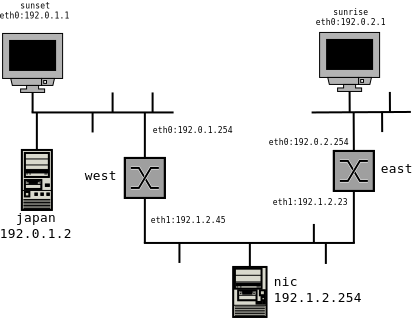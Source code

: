 <?xml version="1.0"?>
<dia:diagram xmlns:dia="http://www.lysator.liu.se/~alla/dia/">
  <dia:layer name="Background" visible="true">
    <dia:object type="Standard - Text" version="0" id="O0">
      <dia:attribute name="obj_pos">
        <dia:point val="2.217,0.85"/>
      </dia:attribute>
      <dia:attribute name="obj_bb">
        <dia:rectangle val="-0.004,0.478;4.438,1.478"/>
      </dia:attribute>
      <dia:attribute name="text">
        <dia:composite type="text">
          <dia:attribute name="string">
            <dia:string>#sunset
eth0:192.0.1.1#</dia:string>
          </dia:attribute>
          <dia:attribute name="font">
            <dia:font name="Courier"/>
          </dia:attribute>
          <dia:attribute name="height">
            <dia:real val="0.5"/>
          </dia:attribute>
          <dia:attribute name="pos">
            <dia:point val="2.217,0.85"/>
          </dia:attribute>
          <dia:attribute name="color">
            <dia:color val="#000000"/>
          </dia:attribute>
          <dia:attribute name="alignment">
            <dia:enum val="1"/>
          </dia:attribute>
        </dia:composite>
      </dia:attribute>
    </dia:object>
    <dia:object type="Network - General Monitor (With Stand)" version="0" id="O1">
      <dia:attribute name="obj_pos">
        <dia:point val="17.967,5"/>
      </dia:attribute>
      <dia:attribute name="obj_bb">
        <dia:rectangle val="-3.284e+195,-3.284e+195;3.284e+195,3.284e+195"/>
      </dia:attribute>
      <dia:attribute name="elem_corner">
        <dia:point val="16.467,2.05"/>
      </dia:attribute>
      <dia:attribute name="elem_width">
        <dia:real val="3"/>
      </dia:attribute>
      <dia:attribute name="elem_height">
        <dia:real val="2.95"/>
      </dia:attribute>
      <dia:attribute name="magnify">
        <dia:real val="1"/>
      </dia:attribute>
      <dia:attribute name="text">
        <dia:composite type="text">
          <dia:attribute name="string">
            <dia:string>##</dia:string>
          </dia:attribute>
          <dia:attribute name="font">
            <dia:font name="Courier"/>
          </dia:attribute>
          <dia:attribute name="height">
            <dia:real val="1"/>
          </dia:attribute>
          <dia:attribute name="pos">
            <dia:point val="17.967,5.843"/>
          </dia:attribute>
          <dia:attribute name="color">
            <dia:color val="#000000"/>
          </dia:attribute>
          <dia:attribute name="alignment">
            <dia:enum val="1"/>
          </dia:attribute>
        </dia:composite>
      </dia:attribute>
    </dia:object>
    <dia:object type="Network - General Monitor (With Stand)" version="0" id="O2">
      <dia:attribute name="obj_pos">
        <dia:point val="2.117,5.05"/>
      </dia:attribute>
      <dia:attribute name="obj_bb">
        <dia:rectangle val="0.577,2.06;3.657,6.15"/>
      </dia:attribute>
      <dia:attribute name="elem_corner">
        <dia:point val="0.617,2.1"/>
      </dia:attribute>
      <dia:attribute name="elem_width">
        <dia:real val="3"/>
      </dia:attribute>
      <dia:attribute name="elem_height">
        <dia:real val="2.95"/>
      </dia:attribute>
      <dia:attribute name="magnify">
        <dia:real val="1"/>
      </dia:attribute>
      <dia:attribute name="text">
        <dia:composite type="text">
          <dia:attribute name="string">
            <dia:string>##</dia:string>
          </dia:attribute>
          <dia:attribute name="font">
            <dia:font name="Courier"/>
          </dia:attribute>
          <dia:attribute name="height">
            <dia:real val="1"/>
          </dia:attribute>
          <dia:attribute name="pos">
            <dia:point val="2.117,5.893"/>
          </dia:attribute>
          <dia:attribute name="color">
            <dia:color val="#000000"/>
          </dia:attribute>
          <dia:attribute name="alignment">
            <dia:enum val="1"/>
          </dia:attribute>
        </dia:composite>
      </dia:attribute>
    </dia:object>
    <dia:object type="Network - Bus" version="0" id="O3">
      <dia:attribute name="obj_pos">
        <dia:point val="8.78,12.575"/>
      </dia:attribute>
      <dia:attribute name="obj_bb">
        <dia:rectangle val="7.68,9.975;18.23,13.775"/>
      </dia:attribute>
      <dia:attribute name="conn_endpoints">
        <dia:point val="8.78,12.575"/>
        <dia:point val="13.53,12.575"/>
      </dia:attribute>
      <dia:attribute name="bus_handles">
        <dia:point val="9.459,13.575"/>
        <dia:point val="7.73,10.325"/>
        <dia:point val="16.78,13.625"/>
        <dia:point val="16.18,11.625"/>
        <dia:point val="12.98,13.775"/>
        <dia:point val="18.18,9.975"/>
      </dia:attribute>
      <dia:connections>
        <dia:connection handle="3" to="O18" connection="2"/>
        <dia:connection handle="6" to="O14" connection="6"/>
        <dia:connection handle="7" to="O19" connection="2"/>
      </dia:connections>
    </dia:object>
    <dia:object type="Network - Bus" version="0" id="O4">
      <dia:attribute name="obj_pos">
        <dia:point val="2.117,6.05"/>
      </dia:attribute>
      <dia:attribute name="obj_bb">
        <dia:rectangle val="2.067,5.05;9.167,8.325"/>
      </dia:attribute>
      <dia:attribute name="conn_endpoints">
        <dia:point val="2.117,6.05"/>
        <dia:point val="9.117,6.05"/>
      </dia:attribute>
      <dia:attribute name="bus_handles">
        <dia:point val="2.33,7.925"/>
        <dia:point val="2.117,5.05"/>
        <dia:point val="5.117,7.05"/>
        <dia:point val="6.117,5.05"/>
        <dia:point val="7.73,8.325"/>
        <dia:point val="8.117,5.05"/>
      </dia:attribute>
      <dia:connections>
        <dia:connection handle="2" to="O16" connection="6"/>
        <dia:connection handle="3" to="O2" connection="0"/>
        <dia:connection handle="6" to="O18" connection="1"/>
      </dia:connections>
    </dia:object>
    <dia:object type="Network - Bus" version="0" id="O5">
      <dia:attribute name="obj_pos">
        <dia:point val="16.117,6.05"/>
      </dia:attribute>
      <dia:attribute name="obj_bb">
        <dia:rectangle val="16.067,5;21.03,7.975"/>
      </dia:attribute>
      <dia:attribute name="conn_endpoints">
        <dia:point val="16.117,6.05"/>
        <dia:point val="20.98,6.025"/>
      </dia:attribute>
      <dia:attribute name="bus_handles">
        <dia:point val="18.18,7.975"/>
        <dia:point val="17.967,5"/>
        <dia:point val="19.98,5.025"/>
        <dia:point val="19.596,7.032"/>
      </dia:attribute>
      <dia:connections>
        <dia:connection handle="2" to="O19" connection="1"/>
        <dia:connection handle="3" to="O1" connection="0"/>
      </dia:connections>
    </dia:object>
    <dia:object type="Standard - Text" version="0" id="O6">
      <dia:attribute name="obj_pos">
        <dia:point val="5.53,9.425"/>
      </dia:attribute>
      <dia:attribute name="obj_bb">
        <dia:rectangle val="4.46,8.83;6.6,9.63"/>
      </dia:attribute>
      <dia:attribute name="text">
        <dia:composite type="text">
          <dia:attribute name="string">
            <dia:string>#west#</dia:string>
          </dia:attribute>
          <dia:attribute name="font">
            <dia:font name="Courier"/>
          </dia:attribute>
          <dia:attribute name="height">
            <dia:real val="0.8"/>
          </dia:attribute>
          <dia:attribute name="pos">
            <dia:point val="5.53,9.425"/>
          </dia:attribute>
          <dia:attribute name="color">
            <dia:color val="#000000"/>
          </dia:attribute>
          <dia:attribute name="alignment">
            <dia:enum val="1"/>
          </dia:attribute>
        </dia:composite>
      </dia:attribute>
    </dia:object>
    <dia:object type="Standard - Text" version="0" id="O7">
      <dia:attribute name="obj_pos">
        <dia:point val="7.117,7.25"/>
      </dia:attribute>
      <dia:attribute name="obj_bb">
        <dia:rectangle val="7.067,6.655;7.117,7.455"/>
      </dia:attribute>
      <dia:attribute name="text">
        <dia:composite type="text">
          <dia:attribute name="string">
            <dia:string>##</dia:string>
          </dia:attribute>
          <dia:attribute name="font">
            <dia:font name="Courier"/>
          </dia:attribute>
          <dia:attribute name="height">
            <dia:real val="0.8"/>
          </dia:attribute>
          <dia:attribute name="pos">
            <dia:point val="7.117,7.25"/>
          </dia:attribute>
          <dia:attribute name="color">
            <dia:color val="#000000"/>
          </dia:attribute>
          <dia:attribute name="alignment">
            <dia:enum val="1"/>
          </dia:attribute>
        </dia:composite>
      </dia:attribute>
    </dia:object>
    <dia:object type="Standard - Text" version="0" id="O8">
      <dia:attribute name="obj_pos">
        <dia:point val="8.13,7.075"/>
      </dia:attribute>
      <dia:attribute name="obj_bb">
        <dia:rectangle val="8.13,6.703;13.178,7.203"/>
      </dia:attribute>
      <dia:attribute name="text">
        <dia:composite type="text">
          <dia:attribute name="string">
            <dia:string>#eth0:192.0.1.254#</dia:string>
          </dia:attribute>
          <dia:attribute name="font">
            <dia:font name="Courier"/>
          </dia:attribute>
          <dia:attribute name="height">
            <dia:real val="0.5"/>
          </dia:attribute>
          <dia:attribute name="pos">
            <dia:point val="8.13,7.075"/>
          </dia:attribute>
          <dia:attribute name="color">
            <dia:color val="#000000"/>
          </dia:attribute>
          <dia:attribute name="alignment">
            <dia:enum val="0"/>
          </dia:attribute>
        </dia:composite>
      </dia:attribute>
    </dia:object>
    <dia:object type="Standard - Text" version="0" id="O9">
      <dia:attribute name="obj_pos">
        <dia:point val="8.03,11.575"/>
      </dia:attribute>
      <dia:attribute name="obj_bb">
        <dia:rectangle val="8.03,11.203;12.775,11.703"/>
      </dia:attribute>
      <dia:attribute name="text">
        <dia:composite type="text">
          <dia:attribute name="string">
            <dia:string>#eth1:192.1.2.45#</dia:string>
          </dia:attribute>
          <dia:attribute name="font">
            <dia:font name="Courier"/>
          </dia:attribute>
          <dia:attribute name="height">
            <dia:real val="0.5"/>
          </dia:attribute>
          <dia:attribute name="pos">
            <dia:point val="8.03,11.575"/>
          </dia:attribute>
          <dia:attribute name="color">
            <dia:color val="#000000"/>
          </dia:attribute>
          <dia:attribute name="alignment">
            <dia:enum val="0"/>
          </dia:attribute>
        </dia:composite>
      </dia:attribute>
    </dia:object>
    <dia:object type="Standard - Text" version="0" id="O10">
      <dia:attribute name="obj_pos">
        <dia:point val="17.88,10.675"/>
      </dia:attribute>
      <dia:attribute name="obj_bb">
        <dia:rectangle val="13.135,10.303;17.88,10.803"/>
      </dia:attribute>
      <dia:attribute name="text">
        <dia:composite type="text">
          <dia:attribute name="string">
            <dia:string>#eth1:192.1.2.23#</dia:string>
          </dia:attribute>
          <dia:attribute name="font">
            <dia:font name="Courier"/>
          </dia:attribute>
          <dia:attribute name="height">
            <dia:real val="0.5"/>
          </dia:attribute>
          <dia:attribute name="pos">
            <dia:point val="17.88,10.675"/>
          </dia:attribute>
          <dia:attribute name="color">
            <dia:color val="#000000"/>
          </dia:attribute>
          <dia:attribute name="alignment">
            <dia:enum val="2"/>
          </dia:attribute>
        </dia:composite>
      </dia:attribute>
    </dia:object>
    <dia:object type="Standard - Text" version="0" id="O11">
      <dia:attribute name="obj_pos">
        <dia:point val="17.93,7.675"/>
      </dia:attribute>
      <dia:attribute name="obj_bb">
        <dia:rectangle val="12.882,7.303;17.93,7.803"/>
      </dia:attribute>
      <dia:attribute name="text">
        <dia:composite type="text">
          <dia:attribute name="string">
            <dia:string>#eth0:192.0.2.254#</dia:string>
          </dia:attribute>
          <dia:attribute name="font">
            <dia:font name="Courier"/>
          </dia:attribute>
          <dia:attribute name="height">
            <dia:real val="0.5"/>
          </dia:attribute>
          <dia:attribute name="pos">
            <dia:point val="17.93,7.675"/>
          </dia:attribute>
          <dia:attribute name="color">
            <dia:color val="#000000"/>
          </dia:attribute>
          <dia:attribute name="alignment">
            <dia:enum val="2"/>
          </dia:attribute>
        </dia:composite>
      </dia:attribute>
    </dia:object>
    <dia:object type="Standard - Text" version="0" id="O12">
      <dia:attribute name="obj_pos">
        <dia:point val="18.03,1.175"/>
      </dia:attribute>
      <dia:attribute name="obj_bb">
        <dia:rectangle val="15.809,0.803;20.251,1.803"/>
      </dia:attribute>
      <dia:attribute name="text">
        <dia:composite type="text">
          <dia:attribute name="string">
            <dia:string>#sunrise
eth0:192.0.2.1#</dia:string>
          </dia:attribute>
          <dia:attribute name="font">
            <dia:font name="Courier"/>
          </dia:attribute>
          <dia:attribute name="height">
            <dia:real val="0.5"/>
          </dia:attribute>
          <dia:attribute name="pos">
            <dia:point val="18.03,1.175"/>
          </dia:attribute>
          <dia:attribute name="color">
            <dia:color val="#000000"/>
          </dia:attribute>
          <dia:attribute name="alignment">
            <dia:enum val="1"/>
          </dia:attribute>
        </dia:composite>
      </dia:attribute>
    </dia:object>
    <dia:object type="Standard - Text" version="0" id="O13">
      <dia:attribute name="obj_pos">
        <dia:point val="19.53,9.075"/>
      </dia:attribute>
      <dia:attribute name="obj_bb">
        <dia:rectangle val="19.53,8.48;21.669,9.28"/>
      </dia:attribute>
      <dia:attribute name="text">
        <dia:composite type="text">
          <dia:attribute name="string">
            <dia:string>#east#</dia:string>
          </dia:attribute>
          <dia:attribute name="font">
            <dia:font name="Courier"/>
          </dia:attribute>
          <dia:attribute name="height">
            <dia:real val="0.8"/>
          </dia:attribute>
          <dia:attribute name="pos">
            <dia:point val="19.53,9.075"/>
          </dia:attribute>
          <dia:attribute name="color">
            <dia:color val="#000000"/>
          </dia:attribute>
          <dia:attribute name="alignment">
            <dia:enum val="0"/>
          </dia:attribute>
        </dia:composite>
      </dia:attribute>
    </dia:object>
    <dia:object type="Network - A Minitower PC" version="0" id="O14">
      <dia:attribute name="obj_pos">
        <dia:point val="12.147,13.775"/>
      </dia:attribute>
      <dia:attribute name="obj_bb">
        <dia:rectangle val="11.623,13.251;14.337,16.799"/>
      </dia:attribute>
      <dia:attribute name="elem_corner">
        <dia:point val="12.147,13.775"/>
      </dia:attribute>
      <dia:attribute name="elem_width">
        <dia:real val="1.667"/>
      </dia:attribute>
      <dia:attribute name="elem_height">
        <dia:real val="2.5"/>
      </dia:attribute>
      <dia:attribute name="show_background">
        <dia:boolean val="true"/>
      </dia:attribute>
      <dia:attribute name="flip_horizontal">
        <dia:boolean val="false"/>
      </dia:attribute>
      <dia:attribute name="flip_vertical">
        <dia:boolean val="false"/>
      </dia:attribute>
      <dia:attribute name="padding">
        <dia:real val="0.354"/>
      </dia:attribute>
    </dia:object>
    <dia:object type="Standard - Text" version="0" id="O15">
      <dia:attribute name="obj_pos">
        <dia:point val="14.18,14.725"/>
      </dia:attribute>
      <dia:attribute name="obj_bb">
        <dia:rectangle val="14.18,14.13;19.713,15.73"/>
      </dia:attribute>
      <dia:attribute name="text">
        <dia:composite type="text">
          <dia:attribute name="string">
            <dia:string>#nic
192.1.2.254#</dia:string>
          </dia:attribute>
          <dia:attribute name="font">
            <dia:font name="Courier"/>
          </dia:attribute>
          <dia:attribute name="height">
            <dia:real val="0.8"/>
          </dia:attribute>
          <dia:attribute name="pos">
            <dia:point val="14.18,14.725"/>
          </dia:attribute>
          <dia:attribute name="color">
            <dia:color val="#000000"/>
          </dia:attribute>
          <dia:attribute name="alignment">
            <dia:enum val="0"/>
          </dia:attribute>
        </dia:composite>
      </dia:attribute>
    </dia:object>
    <dia:object type="Network - A Miditower PC" version="0" id="O16">
      <dia:attribute name="obj_pos">
        <dia:point val="1.58,7.925"/>
      </dia:attribute>
      <dia:attribute name="obj_bb">
        <dia:rectangle val="1.056,7.401;3.604,11.449"/>
      </dia:attribute>
      <dia:attribute name="elem_corner">
        <dia:point val="1.58,7.925"/>
      </dia:attribute>
      <dia:attribute name="elem_width">
        <dia:real val="1.5"/>
      </dia:attribute>
      <dia:attribute name="elem_height">
        <dia:real val="3"/>
      </dia:attribute>
      <dia:attribute name="show_background">
        <dia:boolean val="true"/>
      </dia:attribute>
      <dia:attribute name="flip_horizontal">
        <dia:boolean val="false"/>
      </dia:attribute>
      <dia:attribute name="flip_vertical">
        <dia:boolean val="false"/>
      </dia:attribute>
      <dia:attribute name="padding">
        <dia:real val="0.354"/>
      </dia:attribute>
    </dia:object>
    <dia:object type="Standard - Text" version="0" id="O17">
      <dia:attribute name="obj_pos">
        <dia:point val="2.28,11.525"/>
      </dia:attribute>
      <dia:attribute name="obj_bb">
        <dia:rectangle val="-0.002,10.93;4.562,12.53"/>
      </dia:attribute>
      <dia:attribute name="text">
        <dia:composite type="text">
          <dia:attribute name="string">
            <dia:string>#japan
192.0.1.2#</dia:string>
          </dia:attribute>
          <dia:attribute name="font">
            <dia:font name="Courier"/>
          </dia:attribute>
          <dia:attribute name="height">
            <dia:real val="0.8"/>
          </dia:attribute>
          <dia:attribute name="pos">
            <dia:point val="2.28,11.525"/>
          </dia:attribute>
          <dia:attribute name="color">
            <dia:color val="#000000"/>
          </dia:attribute>
          <dia:attribute name="alignment">
            <dia:enum val="1"/>
          </dia:attribute>
        </dia:composite>
      </dia:attribute>
    </dia:object>
    <dia:object type="Network - Switch Symbol" version="0" id="O18">
      <dia:attribute name="obj_pos">
        <dia:point val="6.73,8.325"/>
      </dia:attribute>
      <dia:attribute name="obj_bb">
        <dia:rectangle val="5.944,7.539;9.516,11.111"/>
      </dia:attribute>
      <dia:attribute name="elem_corner">
        <dia:point val="6.73,8.325"/>
      </dia:attribute>
      <dia:attribute name="elem_width">
        <dia:real val="2"/>
      </dia:attribute>
      <dia:attribute name="elem_height">
        <dia:real val="2"/>
      </dia:attribute>
      <dia:attribute name="show_background">
        <dia:boolean val="true"/>
      </dia:attribute>
      <dia:attribute name="flip_horizontal">
        <dia:boolean val="false"/>
      </dia:attribute>
      <dia:attribute name="flip_vertical">
        <dia:boolean val="false"/>
      </dia:attribute>
      <dia:attribute name="padding">
        <dia:real val="0.354"/>
      </dia:attribute>
    </dia:object>
    <dia:object type="Network - Switch Symbol" version="0" id="O19">
      <dia:attribute name="obj_pos">
        <dia:point val="17.18,7.975"/>
      </dia:attribute>
      <dia:attribute name="obj_bb">
        <dia:rectangle val="16.394,7.189;19.966,10.761"/>
      </dia:attribute>
      <dia:attribute name="elem_corner">
        <dia:point val="17.18,7.975"/>
      </dia:attribute>
      <dia:attribute name="elem_width">
        <dia:real val="2"/>
      </dia:attribute>
      <dia:attribute name="elem_height">
        <dia:real val="2"/>
      </dia:attribute>
      <dia:attribute name="show_background">
        <dia:boolean val="true"/>
      </dia:attribute>
      <dia:attribute name="flip_horizontal">
        <dia:boolean val="false"/>
      </dia:attribute>
      <dia:attribute name="flip_vertical">
        <dia:boolean val="false"/>
      </dia:attribute>
      <dia:attribute name="padding">
        <dia:real val="0.354"/>
      </dia:attribute>
    </dia:object>
  </dia:layer>
</dia:diagram>
